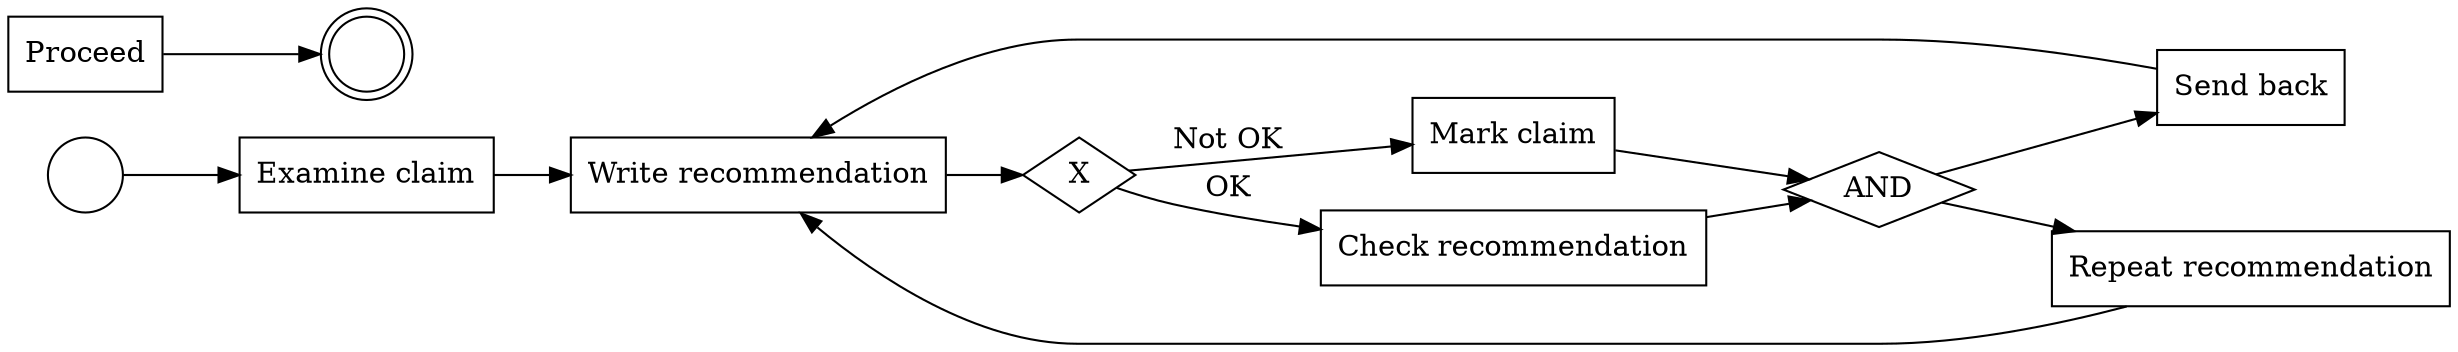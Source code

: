 

digraph G {
  rankdir=LR;
  start_1[shape=circle label=""];
  task_1[shape=rectangle label="Examine claim"];
  task_2[shape=rectangle label="Write recommendation"];
  seg_1[shape=diamond label="X"];
  task_3[shape=rectangle label="Check recommendation"];
  task_4[shape=rectangle label="Mark claim"];
  spg_1[shape=diamond label="AND"];
  task_5[shape=rectangle label="Send back"];
  task_6[shape=rectangle label="Repeat recommendation"];
  task_7[shape=rectangle label="Proceed"];
  end_1[shape=doublecircle label=""];
  start_1 -> task_1;
  task_1 -> task_2;
  task_2 -> seg_1;
  seg_1 -> task_3[label="OK"];
  seg_1 -> task_4[label="Not OK"];
  task_3 -> spg_1;
  task_4 -> spg_1;
  spg_1 -> task_5;
  spg_1 -> task_6;
  task_5 -> task_2;
  task_6 -> task_2;
  task_7 -> end_1;
}